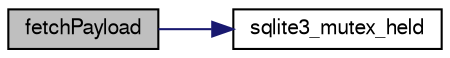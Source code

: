 digraph "fetchPayload"
{
  edge [fontname="FreeSans",fontsize="10",labelfontname="FreeSans",labelfontsize="10"];
  node [fontname="FreeSans",fontsize="10",shape=record];
  rankdir="LR";
  Node107403 [label="fetchPayload",height=0.2,width=0.4,color="black", fillcolor="grey75", style="filled", fontcolor="black"];
  Node107403 -> Node107404 [color="midnightblue",fontsize="10",style="solid",fontname="FreeSans"];
  Node107404 [label="sqlite3_mutex_held",height=0.2,width=0.4,color="black", fillcolor="white", style="filled",URL="$sqlite3_8c.html#acf77da68932b6bc163c5e68547ecc3e7"];
}
